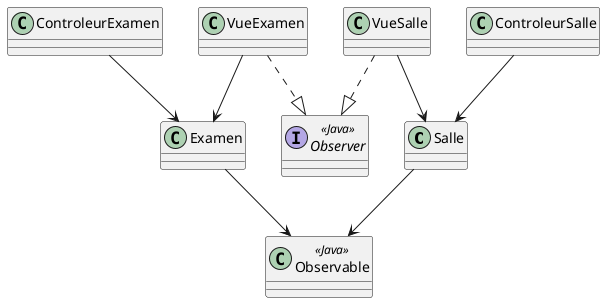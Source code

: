 @startuml

class Salle{

}

class Examen{
}

class VueSalle{
}

class VueExamen{
}

class ControleurSalle{
}

class ControleurExamen{
}


class Observable <<Java>>
interface Observer <<Java>>

Salle --> Observable
Examen --> Observable
VueSalle ..|> Observer
VueExamen ..|> Observer
VueSalle --> Salle
VueExamen --> Examen
ControleurExamen --> Examen
ControleurSalle --> Salle
@enduml